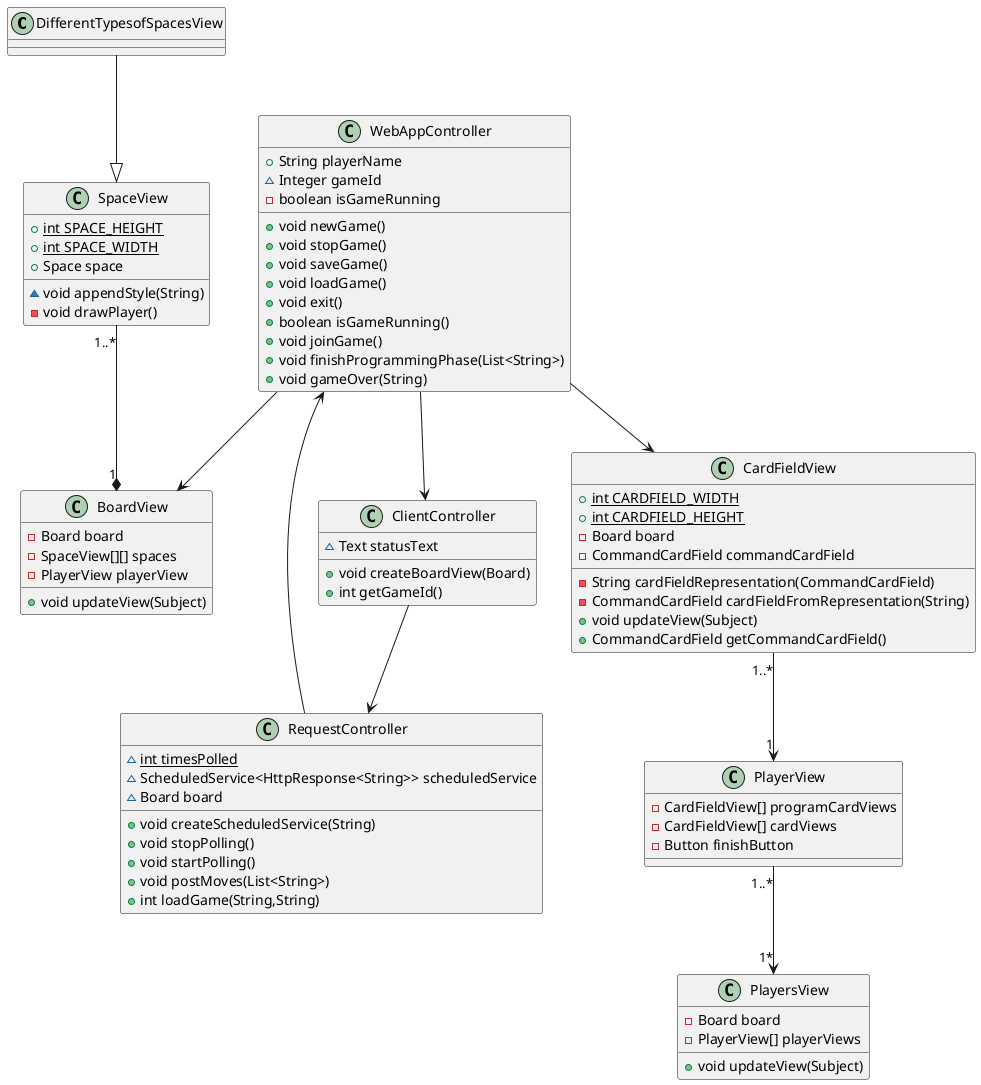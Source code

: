 @startuml
DifferentTypesofSpacesView --|> SpaceView
RequestController --> WebAppController
ClientController --> RequestController
WebAppController --> ClientController
WebAppController --> BoardView
SpaceView "1..*" --* "1" BoardView
WebAppController --> CardFieldView
PlayerView "1..*" --> "1*" PlayersView
CardFieldView "1..*" --> "1" PlayerView


class ClientController {
~ Text statusText
+ void createBoardView(Board)
+ int getGameId()
}

class RequestController {
~ {static} int timesPolled
~ ScheduledService<HttpResponse<String>> scheduledService
~ Board board
+ void createScheduledService(String)
+ void stopPolling()
+ void startPolling()
+ void postMoves(List<String>)
+ int loadGame(String,String)
}

class WebAppController {
+ String playerName
~ Integer gameId
- boolean isGameRunning
+ void newGame()
+ void stopGame()
+ void saveGame()
+ void loadGame()
+ void exit()
+ boolean isGameRunning()
+ void joinGame()
+ void finishProgrammingPhase(List<String>)
+ void gameOver(String)
}

class BoardView {
- Board board
- SpaceView[][] spaces
- PlayerView playerView
+ void updateView(Subject)
}

class CardFieldView {
+ {static} int CARDFIELD_WIDTH
+ {static} int CARDFIELD_HEIGHT
- Board board
- CommandCardField commandCardField
- String cardFieldRepresentation(CommandCardField)
- CommandCardField cardFieldFromRepresentation(String)
+ void updateView(Subject)
+ CommandCardField getCommandCardField()
}

class DifferentTypesofSpacesView {
}

class PlayersView {
- Board board
- PlayerView[] playerViews
+ void updateView(Subject)
}

class PlayerView {
- CardFieldView[] programCardViews
- CardFieldView[] cardViews
- Button finishButton
}

class SpaceView {
+ {static} int SPACE_HEIGHT
+ {static} int SPACE_WIDTH
+ Space space
~ void appendStyle(String)
- void drawPlayer()
}

@enduml